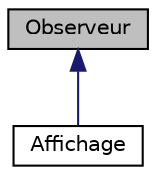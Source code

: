 digraph "Observeur"
{
  edge [fontname="Helvetica",fontsize="10",labelfontname="Helvetica",labelfontsize="10"];
  node [fontname="Helvetica",fontsize="10",shape=record];
  Node1 [label="Observeur",height=0.2,width=0.4,color="black", fillcolor="grey75", style="filled" fontcolor="black"];
  Node1 -> Node2 [dir="back",color="midnightblue",fontsize="10",style="solid",fontname="Helvetica"];
  Node2 [label="Affichage",height=0.2,width=0.4,color="black", fillcolor="white", style="filled",URL="$class_affichage.html",tooltip="Classe Affichage qui sert à interpreter graphiquement l&#39;état d&#39;un objet Jeu. "];
}
